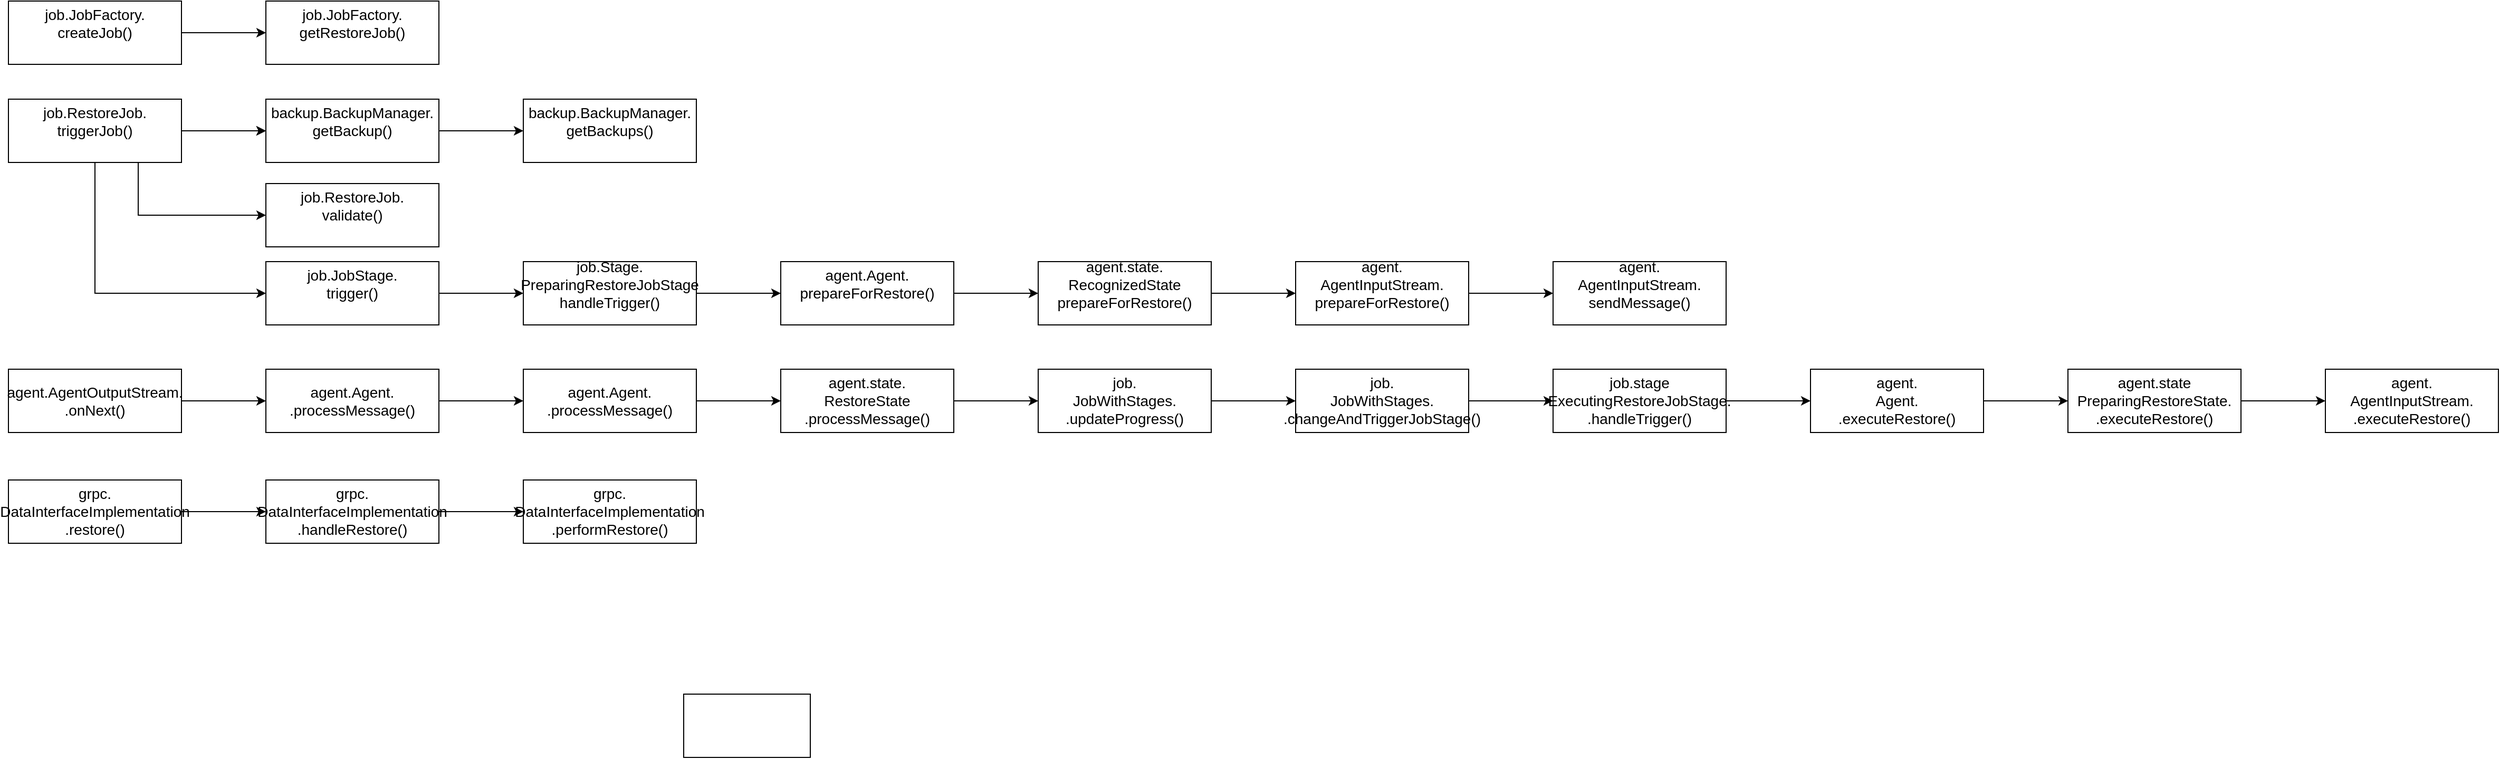 <mxfile version="14.5.3" type="github" pages="2">
  <diagram id="lK9nZaVqMlM8sbXci29S" name="Page-1">
    <mxGraphModel dx="820" dy="632" grid="0" gridSize="10" guides="1" tooltips="1" connect="1" arrows="1" fold="1" page="0" pageScale="1" pageWidth="827" pageHeight="1169" math="0" shadow="0">
      <root>
        <mxCell id="0" />
        <mxCell id="1" parent="0" />
        <mxCell id="Fjx9dnmoz72Yz2STyHT2-3" value="" style="edgeStyle=orthogonalEdgeStyle;rounded=0;orthogonalLoop=1;jettySize=auto;html=1;" edge="1" parent="1" source="Fjx9dnmoz72Yz2STyHT2-1" target="Fjx9dnmoz72Yz2STyHT2-2">
          <mxGeometry relative="1" as="geometry" />
        </mxCell>
        <UserObject label="&lt;div style=&quot;font-size: 14px;&quot;&gt;job.JobFactory.&lt;/div&gt;&lt;div style=&quot;font-size: 14px;&quot;&gt;createJob()&lt;br style=&quot;color: rgb(0, 0, 0); font-family: helvetica; font-size: 14px; font-style: normal; letter-spacing: normal; text-align: center; text-indent: 0px; text-transform: none; word-spacing: 0px; background-color: rgb(255, 255, 255);&quot;&gt;&lt;br style=&quot;font-size: 14px;&quot;&gt;&lt;/div&gt;" id="Fjx9dnmoz72Yz2STyHT2-1">
          <mxCell style="whiteSpace=wrap;html=1;align=center;treeFolding=1;treeMoving=1;newEdgeStyle={&quot;edgeStyle&quot;:&quot;elbowEdgeStyle&quot;,&quot;startArrow&quot;:&quot;none&quot;,&quot;endArrow&quot;:&quot;none&quot;};fontStyle=0;fontSize=14;" vertex="1" parent="1">
            <mxGeometry x="806" y="235" width="164" height="60" as="geometry" />
          </mxCell>
        </UserObject>
        <UserObject label="&lt;div style=&quot;font-size: 14px&quot;&gt;job.JobFactory.&lt;/div&gt;&lt;div style=&quot;font-size: 14px&quot;&gt;getRestoreJob()&lt;br style=&quot;color: rgb(0 , 0 , 0) ; font-family: &amp;#34;helvetica&amp;#34; ; font-size: 14px ; font-style: normal ; letter-spacing: normal ; text-align: center ; text-indent: 0px ; text-transform: none ; word-spacing: 0px ; background-color: rgb(255 , 255 , 255)&quot;&gt;&lt;br style=&quot;font-size: 14px&quot;&gt;&lt;/div&gt;" id="Fjx9dnmoz72Yz2STyHT2-2">
          <mxCell style="whiteSpace=wrap;html=1;align=center;treeFolding=1;treeMoving=1;newEdgeStyle={&quot;edgeStyle&quot;:&quot;elbowEdgeStyle&quot;,&quot;startArrow&quot;:&quot;none&quot;,&quot;endArrow&quot;:&quot;none&quot;};fontStyle=0;fontSize=14;" vertex="1" parent="1">
            <mxGeometry x="1050" y="235" width="164" height="60" as="geometry" />
          </mxCell>
        </UserObject>
        <mxCell id="Fjx9dnmoz72Yz2STyHT2-6" value="" style="edgeStyle=orthogonalEdgeStyle;rounded=0;orthogonalLoop=1;jettySize=auto;html=1;" edge="1" parent="1" source="Fjx9dnmoz72Yz2STyHT2-4" target="Fjx9dnmoz72Yz2STyHT2-5">
          <mxGeometry relative="1" as="geometry" />
        </mxCell>
        <mxCell id="Fjx9dnmoz72Yz2STyHT2-7" value="" style="edgeStyle=orthogonalEdgeStyle;rounded=0;orthogonalLoop=1;jettySize=auto;html=1;" edge="1" parent="1" source="Fjx9dnmoz72Yz2STyHT2-4" target="Fjx9dnmoz72Yz2STyHT2-5">
          <mxGeometry relative="1" as="geometry" />
        </mxCell>
        <mxCell id="Fjx9dnmoz72Yz2STyHT2-9" style="edgeStyle=orthogonalEdgeStyle;rounded=0;orthogonalLoop=1;jettySize=auto;html=1;exitX=0.75;exitY=1;exitDx=0;exitDy=0;entryX=0;entryY=0.5;entryDx=0;entryDy=0;" edge="1" parent="1" source="Fjx9dnmoz72Yz2STyHT2-4" target="Fjx9dnmoz72Yz2STyHT2-8">
          <mxGeometry relative="1" as="geometry" />
        </mxCell>
        <mxCell id="Fjx9dnmoz72Yz2STyHT2-11" style="edgeStyle=orthogonalEdgeStyle;rounded=0;orthogonalLoop=1;jettySize=auto;html=1;exitX=0.5;exitY=1;exitDx=0;exitDy=0;entryX=0;entryY=0.5;entryDx=0;entryDy=0;" edge="1" parent="1" source="Fjx9dnmoz72Yz2STyHT2-4" target="Fjx9dnmoz72Yz2STyHT2-10">
          <mxGeometry relative="1" as="geometry" />
        </mxCell>
        <UserObject label="&lt;div style=&quot;font-size: 14px&quot;&gt;job.RestoreJob.&lt;/div&gt;&lt;div style=&quot;font-size: 14px&quot;&gt;triggerJob()&lt;br style=&quot;color: rgb(0 , 0 , 0) ; font-family: &amp;#34;helvetica&amp;#34; ; font-size: 14px ; font-style: normal ; letter-spacing: normal ; text-align: center ; text-indent: 0px ; text-transform: none ; word-spacing: 0px ; background-color: rgb(255 , 255 , 255)&quot;&gt;&lt;br style=&quot;font-size: 14px&quot;&gt;&lt;/div&gt;" id="Fjx9dnmoz72Yz2STyHT2-4">
          <mxCell style="whiteSpace=wrap;html=1;align=center;treeFolding=1;treeMoving=1;newEdgeStyle={&quot;edgeStyle&quot;:&quot;elbowEdgeStyle&quot;,&quot;startArrow&quot;:&quot;none&quot;,&quot;endArrow&quot;:&quot;none&quot;};fontStyle=0;fontSize=14;" vertex="1" parent="1">
            <mxGeometry x="806" y="328" width="164" height="60" as="geometry" />
          </mxCell>
        </UserObject>
        <mxCell id="Fjx9dnmoz72Yz2STyHT2-24" value="" style="edgeStyle=orthogonalEdgeStyle;rounded=0;orthogonalLoop=1;jettySize=auto;html=1;" edge="1" parent="1" source="Fjx9dnmoz72Yz2STyHT2-5" target="Fjx9dnmoz72Yz2STyHT2-23">
          <mxGeometry relative="1" as="geometry" />
        </mxCell>
        <UserObject label="&lt;div style=&quot;font-size: 14px&quot;&gt;backup.BackupManager.&lt;/div&gt;&lt;div style=&quot;font-size: 14px&quot;&gt;getBackup()&lt;br style=&quot;color: rgb(0 , 0 , 0) ; font-family: &amp;#34;helvetica&amp;#34; ; font-size: 14px ; font-style: normal ; letter-spacing: normal ; text-align: center ; text-indent: 0px ; text-transform: none ; word-spacing: 0px ; background-color: rgb(255 , 255 , 255)&quot;&gt;&lt;br style=&quot;font-size: 14px&quot;&gt;&lt;/div&gt;" id="Fjx9dnmoz72Yz2STyHT2-5">
          <mxCell style="whiteSpace=wrap;html=1;align=center;treeFolding=1;treeMoving=1;newEdgeStyle={&quot;edgeStyle&quot;:&quot;elbowEdgeStyle&quot;,&quot;startArrow&quot;:&quot;none&quot;,&quot;endArrow&quot;:&quot;none&quot;};fontStyle=0;fontSize=14;" vertex="1" parent="1">
            <mxGeometry x="1050" y="328" width="164" height="60" as="geometry" />
          </mxCell>
        </UserObject>
        <UserObject label="&lt;div style=&quot;font-size: 14px&quot;&gt;job.RestoreJob.&lt;/div&gt;&lt;div style=&quot;font-size: 14px&quot;&gt;validate()&lt;br style=&quot;color: rgb(0 , 0 , 0) ; font-family: &amp;#34;helvetica&amp;#34; ; font-size: 14px ; font-style: normal ; letter-spacing: normal ; text-align: center ; text-indent: 0px ; text-transform: none ; word-spacing: 0px ; background-color: rgb(255 , 255 , 255)&quot;&gt;&lt;br style=&quot;font-size: 14px&quot;&gt;&lt;/div&gt;" id="Fjx9dnmoz72Yz2STyHT2-8">
          <mxCell style="whiteSpace=wrap;html=1;align=center;treeFolding=1;treeMoving=1;newEdgeStyle={&quot;edgeStyle&quot;:&quot;elbowEdgeStyle&quot;,&quot;startArrow&quot;:&quot;none&quot;,&quot;endArrow&quot;:&quot;none&quot;};fontStyle=0;fontSize=14;" vertex="1" parent="1">
            <mxGeometry x="1050" y="408" width="164" height="60" as="geometry" />
          </mxCell>
        </UserObject>
        <mxCell id="Fjx9dnmoz72Yz2STyHT2-13" value="" style="edgeStyle=orthogonalEdgeStyle;rounded=0;orthogonalLoop=1;jettySize=auto;html=1;" edge="1" parent="1" source="Fjx9dnmoz72Yz2STyHT2-10" target="Fjx9dnmoz72Yz2STyHT2-12">
          <mxGeometry relative="1" as="geometry" />
        </mxCell>
        <UserObject label="&lt;div style=&quot;font-size: 14px&quot;&gt;job.JobStage.&lt;/div&gt;&lt;div style=&quot;font-size: 14px&quot;&gt;trigger()&lt;br style=&quot;color: rgb(0 , 0 , 0) ; font-family: &amp;#34;helvetica&amp;#34; ; font-size: 14px ; font-style: normal ; letter-spacing: normal ; text-align: center ; text-indent: 0px ; text-transform: none ; word-spacing: 0px ; background-color: rgb(255 , 255 , 255)&quot;&gt;&lt;br style=&quot;font-size: 14px&quot;&gt;&lt;/div&gt;" id="Fjx9dnmoz72Yz2STyHT2-10">
          <mxCell style="whiteSpace=wrap;html=1;align=center;treeFolding=1;treeMoving=1;newEdgeStyle={&quot;edgeStyle&quot;:&quot;elbowEdgeStyle&quot;,&quot;startArrow&quot;:&quot;none&quot;,&quot;endArrow&quot;:&quot;none&quot;};fontStyle=0;fontSize=14;" vertex="1" parent="1">
            <mxGeometry x="1050" y="482" width="164" height="60" as="geometry" />
          </mxCell>
        </UserObject>
        <mxCell id="Fjx9dnmoz72Yz2STyHT2-15" value="" style="edgeStyle=orthogonalEdgeStyle;rounded=0;orthogonalLoop=1;jettySize=auto;html=1;" edge="1" parent="1" source="Fjx9dnmoz72Yz2STyHT2-12" target="Fjx9dnmoz72Yz2STyHT2-14">
          <mxGeometry relative="1" as="geometry" />
        </mxCell>
        <UserObject label="&lt;div style=&quot;font-size: 14px&quot;&gt;job.Stage.&lt;/div&gt;&lt;div style=&quot;font-size: 14px&quot;&gt;PreparingRestoreJobStage&lt;/div&gt;&lt;div style=&quot;font-size: 14px&quot;&gt;handleTrigger()&lt;br style=&quot;color: rgb(0 , 0 , 0) ; font-family: &amp;#34;helvetica&amp;#34; ; font-size: 14px ; font-style: normal ; letter-spacing: normal ; text-align: center ; text-indent: 0px ; text-transform: none ; word-spacing: 0px ; background-color: rgb(255 , 255 , 255)&quot;&gt;&lt;br style=&quot;font-size: 14px&quot;&gt;&lt;/div&gt;" id="Fjx9dnmoz72Yz2STyHT2-12">
          <mxCell style="whiteSpace=wrap;html=1;align=center;treeFolding=1;treeMoving=1;newEdgeStyle={&quot;edgeStyle&quot;:&quot;elbowEdgeStyle&quot;,&quot;startArrow&quot;:&quot;none&quot;,&quot;endArrow&quot;:&quot;none&quot;};fontStyle=0;fontSize=14;" vertex="1" parent="1">
            <mxGeometry x="1294" y="482" width="164" height="60" as="geometry" />
          </mxCell>
        </UserObject>
        <mxCell id="Fjx9dnmoz72Yz2STyHT2-17" value="" style="edgeStyle=orthogonalEdgeStyle;rounded=0;orthogonalLoop=1;jettySize=auto;html=1;" edge="1" parent="1" source="Fjx9dnmoz72Yz2STyHT2-14" target="Fjx9dnmoz72Yz2STyHT2-16">
          <mxGeometry relative="1" as="geometry" />
        </mxCell>
        <UserObject label="&lt;div style=&quot;font-size: 14px&quot;&gt;agent.Agent.&lt;/div&gt;&lt;div style=&quot;font-size: 14px&quot;&gt;&lt;span&gt;prepareForRestore()&lt;/span&gt;&lt;/div&gt;&lt;div style=&quot;font-size: 14px&quot;&gt;&lt;br style=&quot;font-size: 14px&quot;&gt;&lt;/div&gt;" id="Fjx9dnmoz72Yz2STyHT2-14">
          <mxCell style="whiteSpace=wrap;html=1;align=center;treeFolding=1;treeMoving=1;newEdgeStyle={&quot;edgeStyle&quot;:&quot;elbowEdgeStyle&quot;,&quot;startArrow&quot;:&quot;none&quot;,&quot;endArrow&quot;:&quot;none&quot;};fontStyle=0;fontSize=14;" vertex="1" parent="1">
            <mxGeometry x="1538" y="482" width="164" height="60" as="geometry" />
          </mxCell>
        </UserObject>
        <mxCell id="Fjx9dnmoz72Yz2STyHT2-20" value="" style="edgeStyle=orthogonalEdgeStyle;rounded=0;orthogonalLoop=1;jettySize=auto;html=1;" edge="1" parent="1" source="Fjx9dnmoz72Yz2STyHT2-16" target="Fjx9dnmoz72Yz2STyHT2-19">
          <mxGeometry relative="1" as="geometry" />
        </mxCell>
        <UserObject label="&lt;div style=&quot;font-size: 14px&quot;&gt;agent.state.&lt;/div&gt;&lt;div style=&quot;font-size: 14px&quot;&gt;RecognizedState&lt;/div&gt;&lt;div style=&quot;font-size: 14px&quot;&gt;&lt;span&gt;prepareForRestore()&lt;/span&gt;&lt;/div&gt;&lt;div style=&quot;font-size: 14px&quot;&gt;&lt;br style=&quot;font-size: 14px&quot;&gt;&lt;/div&gt;" id="Fjx9dnmoz72Yz2STyHT2-16">
          <mxCell style="whiteSpace=wrap;html=1;align=center;treeFolding=1;treeMoving=1;newEdgeStyle={&quot;edgeStyle&quot;:&quot;elbowEdgeStyle&quot;,&quot;startArrow&quot;:&quot;none&quot;,&quot;endArrow&quot;:&quot;none&quot;};fontStyle=0;fontSize=14;" vertex="1" parent="1">
            <mxGeometry x="1782" y="482" width="164" height="60" as="geometry" />
          </mxCell>
        </UserObject>
        <mxCell id="Fjx9dnmoz72Yz2STyHT2-18" value="" style="rounded=0;whiteSpace=wrap;html=1;" vertex="1" parent="1">
          <mxGeometry x="1446" y="892" width="120" height="60" as="geometry" />
        </mxCell>
        <mxCell id="Fjx9dnmoz72Yz2STyHT2-22" value="" style="edgeStyle=orthogonalEdgeStyle;rounded=0;orthogonalLoop=1;jettySize=auto;html=1;" edge="1" parent="1" source="Fjx9dnmoz72Yz2STyHT2-19" target="Fjx9dnmoz72Yz2STyHT2-21">
          <mxGeometry relative="1" as="geometry" />
        </mxCell>
        <UserObject label="&lt;div style=&quot;font-size: 14px&quot;&gt;agent.&lt;/div&gt;&lt;div style=&quot;font-size: 14px&quot;&gt;AgentInputStream.&lt;/div&gt;&lt;div style=&quot;font-size: 14px&quot;&gt;&lt;span&gt;prepareForRestore()&lt;/span&gt;&lt;/div&gt;&lt;div style=&quot;font-size: 14px&quot;&gt;&lt;br style=&quot;font-size: 14px&quot;&gt;&lt;/div&gt;" id="Fjx9dnmoz72Yz2STyHT2-19">
          <mxCell style="whiteSpace=wrap;html=1;align=center;treeFolding=1;treeMoving=1;newEdgeStyle={&quot;edgeStyle&quot;:&quot;elbowEdgeStyle&quot;,&quot;startArrow&quot;:&quot;none&quot;,&quot;endArrow&quot;:&quot;none&quot;};fontStyle=0;fontSize=14;" vertex="1" parent="1">
            <mxGeometry x="2026" y="482" width="164" height="60" as="geometry" />
          </mxCell>
        </UserObject>
        <UserObject label="&lt;div style=&quot;font-size: 14px&quot;&gt;agent.&lt;/div&gt;&lt;div style=&quot;font-size: 14px&quot;&gt;AgentInputStream.&lt;/div&gt;&lt;div style=&quot;font-size: 14px&quot;&gt;&lt;span&gt;sendMessage()&lt;/span&gt;&lt;/div&gt;&lt;div style=&quot;font-size: 14px&quot;&gt;&lt;br style=&quot;font-size: 14px&quot;&gt;&lt;/div&gt;" id="Fjx9dnmoz72Yz2STyHT2-21">
          <mxCell style="whiteSpace=wrap;html=1;align=center;treeFolding=1;treeMoving=1;newEdgeStyle={&quot;edgeStyle&quot;:&quot;elbowEdgeStyle&quot;,&quot;startArrow&quot;:&quot;none&quot;,&quot;endArrow&quot;:&quot;none&quot;};fontStyle=0;fontSize=14;" vertex="1" parent="1">
            <mxGeometry x="2270" y="482" width="164" height="60" as="geometry" />
          </mxCell>
        </UserObject>
        <UserObject label="&lt;div style=&quot;font-size: 14px&quot;&gt;backup.BackupManager.&lt;/div&gt;&lt;div style=&quot;font-size: 14px&quot;&gt;getBackups()&lt;br style=&quot;color: rgb(0 , 0 , 0) ; font-family: &amp;#34;helvetica&amp;#34; ; font-size: 14px ; font-style: normal ; letter-spacing: normal ; text-align: center ; text-indent: 0px ; text-transform: none ; word-spacing: 0px ; background-color: rgb(255 , 255 , 255)&quot;&gt;&lt;br style=&quot;font-size: 14px&quot;&gt;&lt;/div&gt;" id="Fjx9dnmoz72Yz2STyHT2-23">
          <mxCell style="whiteSpace=wrap;html=1;align=center;treeFolding=1;treeMoving=1;newEdgeStyle={&quot;edgeStyle&quot;:&quot;elbowEdgeStyle&quot;,&quot;startArrow&quot;:&quot;none&quot;,&quot;endArrow&quot;:&quot;none&quot;};fontStyle=0;fontSize=14;" vertex="1" parent="1">
            <mxGeometry x="1294" y="328" width="164" height="60" as="geometry" />
          </mxCell>
        </UserObject>
        <mxCell id="4Z4gMdMg-x6tJ-W0SStI-2" value="" style="edgeStyle=orthogonalEdgeStyle;rounded=0;orthogonalLoop=1;jettySize=auto;html=1;" edge="1" parent="1" source="kow7mqN-_49dPevDx9ai-1" target="4Z4gMdMg-x6tJ-W0SStI-1">
          <mxGeometry relative="1" as="geometry" />
        </mxCell>
        <UserObject label="&lt;div style=&quot;font-size: 14px&quot;&gt;agent.AgentOutputStream.&lt;/div&gt;&lt;div style=&quot;font-size: 14px&quot;&gt;.onNext()&lt;/div&gt;" id="kow7mqN-_49dPevDx9ai-1">
          <mxCell style="whiteSpace=wrap;html=1;align=center;treeFolding=1;treeMoving=1;newEdgeStyle={&quot;edgeStyle&quot;:&quot;elbowEdgeStyle&quot;,&quot;startArrow&quot;:&quot;none&quot;,&quot;endArrow&quot;:&quot;none&quot;};fontStyle=0;fontSize=14;" vertex="1" parent="1">
            <mxGeometry x="806" y="584" width="164" height="60" as="geometry" />
          </mxCell>
        </UserObject>
        <mxCell id="4Z4gMdMg-x6tJ-W0SStI-4" value="" style="edgeStyle=orthogonalEdgeStyle;rounded=0;orthogonalLoop=1;jettySize=auto;html=1;" edge="1" parent="1" source="4Z4gMdMg-x6tJ-W0SStI-1" target="4Z4gMdMg-x6tJ-W0SStI-3">
          <mxGeometry relative="1" as="geometry" />
        </mxCell>
        <UserObject label="&lt;div style=&quot;font-size: 14px&quot;&gt;agent.Agent.&lt;/div&gt;&lt;div style=&quot;font-size: 14px&quot;&gt;.processMessage()&lt;/div&gt;" id="4Z4gMdMg-x6tJ-W0SStI-1">
          <mxCell style="whiteSpace=wrap;html=1;align=center;treeFolding=1;treeMoving=1;newEdgeStyle={&quot;edgeStyle&quot;:&quot;elbowEdgeStyle&quot;,&quot;startArrow&quot;:&quot;none&quot;,&quot;endArrow&quot;:&quot;none&quot;};fontStyle=0;fontSize=14;" vertex="1" parent="1">
            <mxGeometry x="1050" y="584" width="164" height="60" as="geometry" />
          </mxCell>
        </UserObject>
        <mxCell id="4Z4gMdMg-x6tJ-W0SStI-6" value="" style="edgeStyle=orthogonalEdgeStyle;rounded=0;orthogonalLoop=1;jettySize=auto;html=1;" edge="1" parent="1" source="4Z4gMdMg-x6tJ-W0SStI-3" target="4Z4gMdMg-x6tJ-W0SStI-5">
          <mxGeometry relative="1" as="geometry" />
        </mxCell>
        <UserObject label="&lt;div style=&quot;font-size: 14px&quot;&gt;agent.Agent.&lt;/div&gt;&lt;div style=&quot;font-size: 14px&quot;&gt;.processMessage()&lt;/div&gt;" id="4Z4gMdMg-x6tJ-W0SStI-3">
          <mxCell style="whiteSpace=wrap;html=1;align=center;treeFolding=1;treeMoving=1;newEdgeStyle={&quot;edgeStyle&quot;:&quot;elbowEdgeStyle&quot;,&quot;startArrow&quot;:&quot;none&quot;,&quot;endArrow&quot;:&quot;none&quot;};fontStyle=0;fontSize=14;" vertex="1" parent="1">
            <mxGeometry x="1294" y="584" width="164" height="60" as="geometry" />
          </mxCell>
        </UserObject>
        <mxCell id="4Z4gMdMg-x6tJ-W0SStI-8" value="" style="edgeStyle=orthogonalEdgeStyle;rounded=0;orthogonalLoop=1;jettySize=auto;html=1;" edge="1" parent="1" source="4Z4gMdMg-x6tJ-W0SStI-5" target="4Z4gMdMg-x6tJ-W0SStI-7">
          <mxGeometry relative="1" as="geometry" />
        </mxCell>
        <UserObject label="&lt;div style=&quot;font-size: 14px&quot;&gt;agent.state.&lt;/div&gt;&lt;div style=&quot;font-size: 14px&quot;&gt;RestoreState&lt;/div&gt;&lt;div style=&quot;font-size: 14px&quot;&gt;.processMessage()&lt;/div&gt;" id="4Z4gMdMg-x6tJ-W0SStI-5">
          <mxCell style="whiteSpace=wrap;html=1;align=center;treeFolding=1;treeMoving=1;newEdgeStyle={&quot;edgeStyle&quot;:&quot;elbowEdgeStyle&quot;,&quot;startArrow&quot;:&quot;none&quot;,&quot;endArrow&quot;:&quot;none&quot;};fontStyle=0;fontSize=14;" vertex="1" parent="1">
            <mxGeometry x="1538" y="584" width="164" height="60" as="geometry" />
          </mxCell>
        </UserObject>
        <mxCell id="4Z4gMdMg-x6tJ-W0SStI-10" value="" style="edgeStyle=orthogonalEdgeStyle;rounded=0;orthogonalLoop=1;jettySize=auto;html=1;" edge="1" parent="1" source="4Z4gMdMg-x6tJ-W0SStI-7" target="4Z4gMdMg-x6tJ-W0SStI-9">
          <mxGeometry relative="1" as="geometry" />
        </mxCell>
        <UserObject label="&lt;div style=&quot;font-size: 14px&quot;&gt;job.&lt;/div&gt;&lt;div style=&quot;font-size: 14px&quot;&gt;JobWithStages.&lt;/div&gt;&lt;div style=&quot;font-size: 14px&quot;&gt;.updateProgress()&lt;/div&gt;" id="4Z4gMdMg-x6tJ-W0SStI-7">
          <mxCell style="whiteSpace=wrap;html=1;align=center;treeFolding=1;treeMoving=1;newEdgeStyle={&quot;edgeStyle&quot;:&quot;elbowEdgeStyle&quot;,&quot;startArrow&quot;:&quot;none&quot;,&quot;endArrow&quot;:&quot;none&quot;};fontStyle=0;fontSize=14;" vertex="1" parent="1">
            <mxGeometry x="1782" y="584" width="164" height="60" as="geometry" />
          </mxCell>
        </UserObject>
        <mxCell id="4Z4gMdMg-x6tJ-W0SStI-12" value="" style="edgeStyle=orthogonalEdgeStyle;rounded=0;orthogonalLoop=1;jettySize=auto;html=1;" edge="1" parent="1" source="4Z4gMdMg-x6tJ-W0SStI-9" target="4Z4gMdMg-x6tJ-W0SStI-11">
          <mxGeometry relative="1" as="geometry" />
        </mxCell>
        <UserObject label="&lt;div style=&quot;font-size: 14px&quot;&gt;job.&lt;/div&gt;&lt;div style=&quot;font-size: 14px&quot;&gt;JobWithStages.&lt;/div&gt;&lt;div style=&quot;font-size: 14px&quot;&gt;.changeAndTriggerJobStage()&lt;/div&gt;" id="4Z4gMdMg-x6tJ-W0SStI-9">
          <mxCell style="whiteSpace=wrap;html=1;align=center;treeFolding=1;treeMoving=1;newEdgeStyle={&quot;edgeStyle&quot;:&quot;elbowEdgeStyle&quot;,&quot;startArrow&quot;:&quot;none&quot;,&quot;endArrow&quot;:&quot;none&quot;};fontStyle=0;fontSize=14;" vertex="1" parent="1">
            <mxGeometry x="2026" y="584" width="164" height="60" as="geometry" />
          </mxCell>
        </UserObject>
        <mxCell id="4Z4gMdMg-x6tJ-W0SStI-14" value="" style="edgeStyle=orthogonalEdgeStyle;rounded=0;orthogonalLoop=1;jettySize=auto;html=1;" edge="1" parent="1" source="4Z4gMdMg-x6tJ-W0SStI-11" target="4Z4gMdMg-x6tJ-W0SStI-13">
          <mxGeometry relative="1" as="geometry" />
        </mxCell>
        <UserObject label="&lt;div style=&quot;font-size: 14px&quot;&gt;job.stage&lt;/div&gt;&lt;div style=&quot;font-size: 14px&quot;&gt;ExecutingRestoreJobStage.&lt;/div&gt;&lt;div style=&quot;font-size: 14px&quot;&gt;.handleTrigger()&lt;/div&gt;" id="4Z4gMdMg-x6tJ-W0SStI-11">
          <mxCell style="whiteSpace=wrap;html=1;align=center;treeFolding=1;treeMoving=1;newEdgeStyle={&quot;edgeStyle&quot;:&quot;elbowEdgeStyle&quot;,&quot;startArrow&quot;:&quot;none&quot;,&quot;endArrow&quot;:&quot;none&quot;};fontStyle=0;fontSize=14;" vertex="1" parent="1">
            <mxGeometry x="2270" y="584" width="164" height="60" as="geometry" />
          </mxCell>
        </UserObject>
        <mxCell id="4Z4gMdMg-x6tJ-W0SStI-16" value="" style="edgeStyle=orthogonalEdgeStyle;rounded=0;orthogonalLoop=1;jettySize=auto;html=1;" edge="1" parent="1" source="4Z4gMdMg-x6tJ-W0SStI-13" target="4Z4gMdMg-x6tJ-W0SStI-15">
          <mxGeometry relative="1" as="geometry" />
        </mxCell>
        <UserObject label="&lt;div style=&quot;font-size: 14px&quot;&gt;agent.&lt;/div&gt;&lt;div style=&quot;font-size: 14px&quot;&gt;Agent.&lt;/div&gt;&lt;div style=&quot;font-size: 14px&quot;&gt;.executeRestore()&lt;/div&gt;" id="4Z4gMdMg-x6tJ-W0SStI-13">
          <mxCell style="whiteSpace=wrap;html=1;align=center;treeFolding=1;treeMoving=1;newEdgeStyle={&quot;edgeStyle&quot;:&quot;elbowEdgeStyle&quot;,&quot;startArrow&quot;:&quot;none&quot;,&quot;endArrow&quot;:&quot;none&quot;};fontStyle=0;fontSize=14;" vertex="1" parent="1">
            <mxGeometry x="2514" y="584" width="164" height="60" as="geometry" />
          </mxCell>
        </UserObject>
        <mxCell id="4Z4gMdMg-x6tJ-W0SStI-18" value="" style="edgeStyle=orthogonalEdgeStyle;rounded=0;orthogonalLoop=1;jettySize=auto;html=1;" edge="1" parent="1" source="4Z4gMdMg-x6tJ-W0SStI-15" target="4Z4gMdMg-x6tJ-W0SStI-17">
          <mxGeometry relative="1" as="geometry" />
        </mxCell>
        <UserObject label="&lt;div style=&quot;font-size: 14px&quot;&gt;agent.state&lt;/div&gt;&lt;div style=&quot;font-size: 14px&quot;&gt;PreparingRestoreState.&lt;/div&gt;&lt;div style=&quot;font-size: 14px&quot;&gt;.executeRestore()&lt;/div&gt;" id="4Z4gMdMg-x6tJ-W0SStI-15">
          <mxCell style="whiteSpace=wrap;html=1;align=center;treeFolding=1;treeMoving=1;newEdgeStyle={&quot;edgeStyle&quot;:&quot;elbowEdgeStyle&quot;,&quot;startArrow&quot;:&quot;none&quot;,&quot;endArrow&quot;:&quot;none&quot;};fontStyle=0;fontSize=14;" vertex="1" parent="1">
            <mxGeometry x="2758" y="584" width="164" height="60" as="geometry" />
          </mxCell>
        </UserObject>
        <UserObject label="&lt;div style=&quot;font-size: 14px&quot;&gt;agent.&lt;/div&gt;&lt;div style=&quot;font-size: 14px&quot;&gt;AgentInputStream.&lt;/div&gt;&lt;div style=&quot;font-size: 14px&quot;&gt;.executeRestore()&lt;/div&gt;" id="4Z4gMdMg-x6tJ-W0SStI-17">
          <mxCell style="whiteSpace=wrap;html=1;align=center;treeFolding=1;treeMoving=1;newEdgeStyle={&quot;edgeStyle&quot;:&quot;elbowEdgeStyle&quot;,&quot;startArrow&quot;:&quot;none&quot;,&quot;endArrow&quot;:&quot;none&quot;};fontStyle=0;fontSize=14;" vertex="1" parent="1">
            <mxGeometry x="3002" y="584" width="164" height="60" as="geometry" />
          </mxCell>
        </UserObject>
        <mxCell id="4Z4gMdMg-x6tJ-W0SStI-21" value="" style="edgeStyle=orthogonalEdgeStyle;rounded=0;orthogonalLoop=1;jettySize=auto;html=1;" edge="1" parent="1" source="4Z4gMdMg-x6tJ-W0SStI-19" target="4Z4gMdMg-x6tJ-W0SStI-20">
          <mxGeometry relative="1" as="geometry" />
        </mxCell>
        <UserObject label="&lt;div style=&quot;font-size: 14px&quot;&gt;grpc.&lt;/div&gt;&lt;div style=&quot;font-size: 14px&quot;&gt;DataInterfaceImplementation&lt;/div&gt;&lt;div style=&quot;font-size: 14px&quot;&gt;.restore()&lt;/div&gt;" id="4Z4gMdMg-x6tJ-W0SStI-19">
          <mxCell style="whiteSpace=wrap;html=1;align=center;treeFolding=1;treeMoving=1;newEdgeStyle={&quot;edgeStyle&quot;:&quot;elbowEdgeStyle&quot;,&quot;startArrow&quot;:&quot;none&quot;,&quot;endArrow&quot;:&quot;none&quot;};fontStyle=0;fontSize=14;" vertex="1" parent="1">
            <mxGeometry x="806" y="689" width="164" height="60" as="geometry" />
          </mxCell>
        </UserObject>
        <mxCell id="4Z4gMdMg-x6tJ-W0SStI-23" value="" style="edgeStyle=orthogonalEdgeStyle;rounded=0;orthogonalLoop=1;jettySize=auto;html=1;" edge="1" parent="1" source="4Z4gMdMg-x6tJ-W0SStI-20" target="4Z4gMdMg-x6tJ-W0SStI-22">
          <mxGeometry relative="1" as="geometry" />
        </mxCell>
        <UserObject label="&lt;div style=&quot;font-size: 14px&quot;&gt;grpc.&lt;/div&gt;&lt;div style=&quot;font-size: 14px&quot;&gt;DataInterfaceImplementation&lt;/div&gt;&lt;div style=&quot;font-size: 14px&quot;&gt;.handleRestore()&lt;/div&gt;" id="4Z4gMdMg-x6tJ-W0SStI-20">
          <mxCell style="whiteSpace=wrap;html=1;align=center;treeFolding=1;treeMoving=1;newEdgeStyle={&quot;edgeStyle&quot;:&quot;elbowEdgeStyle&quot;,&quot;startArrow&quot;:&quot;none&quot;,&quot;endArrow&quot;:&quot;none&quot;};fontStyle=0;fontSize=14;" vertex="1" parent="1">
            <mxGeometry x="1050" y="689" width="164" height="60" as="geometry" />
          </mxCell>
        </UserObject>
        <UserObject label="&lt;div style=&quot;font-size: 14px&quot;&gt;grpc.&lt;/div&gt;&lt;div style=&quot;font-size: 14px&quot;&gt;DataInterfaceImplementation&lt;/div&gt;&lt;div style=&quot;font-size: 14px&quot;&gt;.performRestore()&lt;/div&gt;" id="4Z4gMdMg-x6tJ-W0SStI-22">
          <mxCell style="whiteSpace=wrap;html=1;align=center;treeFolding=1;treeMoving=1;newEdgeStyle={&quot;edgeStyle&quot;:&quot;elbowEdgeStyle&quot;,&quot;startArrow&quot;:&quot;none&quot;,&quot;endArrow&quot;:&quot;none&quot;};fontStyle=0;fontSize=14;" vertex="1" parent="1">
            <mxGeometry x="1294" y="689" width="164" height="60" as="geometry" />
          </mxCell>
        </UserObject>
      </root>
    </mxGraphModel>
  </diagram>
  <diagram id="R3RoUXutfNqbzqMdvnP6" name="Agent State Loop">
    <mxGraphModel dx="1052" dy="554" grid="0" gridSize="10" guides="1" tooltips="1" connect="1" arrows="1" fold="1" page="0" pageScale="1" pageWidth="827" pageHeight="1169" math="0" shadow="0">
      <root>
        <mxCell id="YIyKynR0rkKEg_xDmPHq-0" />
        <mxCell id="YIyKynR0rkKEg_xDmPHq-1" parent="YIyKynR0rkKEg_xDmPHq-0" />
        <mxCell id="YIyKynR0rkKEg_xDmPHq-4" value="register" style="edgeStyle=orthogonalEdgeStyle;rounded=0;orthogonalLoop=1;jettySize=auto;html=1;" edge="1" parent="YIyKynR0rkKEg_xDmPHq-1" source="YIyKynR0rkKEg_xDmPHq-2" target="YIyKynR0rkKEg_xDmPHq-3">
          <mxGeometry relative="1" as="geometry" />
        </mxCell>
        <mxCell id="YIyKynR0rkKEg_xDmPHq-2" value="UnrecognizedState" style="rounded=0;whiteSpace=wrap;html=1;" vertex="1" parent="YIyKynR0rkKEg_xDmPHq-1">
          <mxGeometry x="91" y="237" width="120" height="60" as="geometry" />
        </mxCell>
        <mxCell id="YIyKynR0rkKEg_xDmPHq-6" value="restore" style="edgeStyle=orthogonalEdgeStyle;rounded=0;orthogonalLoop=1;jettySize=auto;html=1;" edge="1" parent="YIyKynR0rkKEg_xDmPHq-1" source="YIyKynR0rkKEg_xDmPHq-3" target="YIyKynR0rkKEg_xDmPHq-5">
          <mxGeometry relative="1" as="geometry" />
        </mxCell>
        <mxCell id="YIyKynR0rkKEg_xDmPHq-3" value="RecognizedState" style="rounded=0;whiteSpace=wrap;html=1;" vertex="1" parent="YIyKynR0rkKEg_xDmPHq-1">
          <mxGeometry x="371" y="237" width="120" height="60" as="geometry" />
        </mxCell>
        <mxCell id="YIyKynR0rkKEg_xDmPHq-8" value="" style="edgeStyle=orthogonalEdgeStyle;rounded=0;orthogonalLoop=1;jettySize=auto;html=1;" edge="1" parent="YIyKynR0rkKEg_xDmPHq-1" source="YIyKynR0rkKEg_xDmPHq-5" target="YIyKynR0rkKEg_xDmPHq-7">
          <mxGeometry relative="1" as="geometry" />
        </mxCell>
        <mxCell id="YIyKynR0rkKEg_xDmPHq-5" value="PreparingRestoreState" style="rounded=0;whiteSpace=wrap;html=1;" vertex="1" parent="YIyKynR0rkKEg_xDmPHq-1">
          <mxGeometry x="590" y="237" width="146" height="60" as="geometry" />
        </mxCell>
        <mxCell id="YIyKynR0rkKEg_xDmPHq-9" style="edgeStyle=orthogonalEdgeStyle;rounded=0;orthogonalLoop=1;jettySize=auto;html=1;exitX=1;exitY=0.5;exitDx=0;exitDy=0;" edge="1" parent="YIyKynR0rkKEg_xDmPHq-1" source="YIyKynR0rkKEg_xDmPHq-7">
          <mxGeometry relative="1" as="geometry">
            <mxPoint x="889.252" y="230.92" as="targetPoint" />
            <Array as="points">
              <mxPoint x="982" y="267" />
              <mxPoint x="982" y="195" />
              <mxPoint x="889" y="195" />
            </Array>
          </mxGeometry>
        </mxCell>
        <mxCell id="YIyKynR0rkKEg_xDmPHq-11" value="" style="edgeStyle=orthogonalEdgeStyle;rounded=0;orthogonalLoop=1;jettySize=auto;html=1;" edge="1" parent="YIyKynR0rkKEg_xDmPHq-1" source="YIyKynR0rkKEg_xDmPHq-7" target="YIyKynR0rkKEg_xDmPHq-10">
          <mxGeometry relative="1" as="geometry" />
        </mxCell>
        <mxCell id="YIyKynR0rkKEg_xDmPHq-7" value="ExecutingRestoreState" style="rounded=0;whiteSpace=wrap;html=1;" vertex="1" parent="YIyKynR0rkKEg_xDmPHq-1">
          <mxGeometry x="816" y="237" width="146" height="60" as="geometry" />
        </mxCell>
        <mxCell id="YIyKynR0rkKEg_xDmPHq-12" style="edgeStyle=orthogonalEdgeStyle;rounded=0;orthogonalLoop=1;jettySize=auto;html=1;exitX=1;exitY=0.5;exitDx=0;exitDy=0;" edge="1" parent="YIyKynR0rkKEg_xDmPHq-1" source="YIyKynR0rkKEg_xDmPHq-10">
          <mxGeometry relative="1" as="geometry">
            <mxPoint x="1115.134" y="232.534" as="targetPoint" />
          </mxGeometry>
        </mxCell>
        <mxCell id="YIyKynR0rkKEg_xDmPHq-10" value="PostActionRestoreState" style="rounded=0;whiteSpace=wrap;html=1;" vertex="1" parent="YIyKynR0rkKEg_xDmPHq-1">
          <mxGeometry x="1042" y="237" width="146" height="60" as="geometry" />
        </mxCell>
      </root>
    </mxGraphModel>
  </diagram>
</mxfile>
